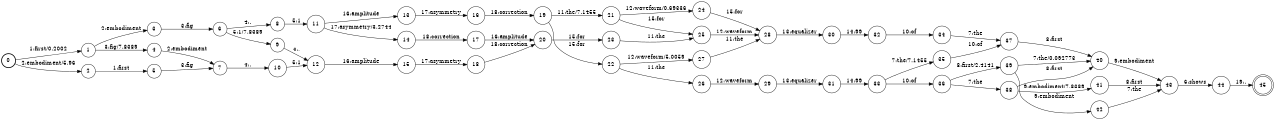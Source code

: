 digraph FST {
rankdir = LR;
size = "8.5,11";
label = "";
center = 1;
orientation = Portrait;
ranksep = "0.4";
nodesep = "0.25";
0 [label = "0", shape = circle, style = bold, fontsize = 14]
	0 -> 1 [label = "1:first/0.2002", fontsize = 14];
	0 -> 2 [label = "2:embodiment/5.96", fontsize = 14];
1 [label = "1", shape = circle, style = solid, fontsize = 14]
	1 -> 3 [label = "2:embodiment", fontsize = 14];
	1 -> 4 [label = "3:fig/7.8389", fontsize = 14];
2 [label = "2", shape = circle, style = solid, fontsize = 14]
	2 -> 5 [label = "1:first", fontsize = 14];
3 [label = "3", shape = circle, style = solid, fontsize = 14]
	3 -> 6 [label = "3:fig", fontsize = 14];
4 [label = "4", shape = circle, style = solid, fontsize = 14]
	4 -> 7 [label = "2:embodiment", fontsize = 14];
5 [label = "5", shape = circle, style = solid, fontsize = 14]
	5 -> 7 [label = "3:fig", fontsize = 14];
6 [label = "6", shape = circle, style = solid, fontsize = 14]
	6 -> 8 [label = "4:.", fontsize = 14];
	6 -> 9 [label = "5:1/7.8389", fontsize = 14];
7 [label = "7", shape = circle, style = solid, fontsize = 14]
	7 -> 10 [label = "4:.", fontsize = 14];
8 [label = "8", shape = circle, style = solid, fontsize = 14]
	8 -> 11 [label = "5:1", fontsize = 14];
9 [label = "9", shape = circle, style = solid, fontsize = 14]
	9 -> 12 [label = "4:.", fontsize = 14];
10 [label = "10", shape = circle, style = solid, fontsize = 14]
	10 -> 12 [label = "5:1", fontsize = 14];
11 [label = "11", shape = circle, style = solid, fontsize = 14]
	11 -> 13 [label = "16:amplitude", fontsize = 14];
	11 -> 14 [label = "17:asymmetry/3.2744", fontsize = 14];
12 [label = "12", shape = circle, style = solid, fontsize = 14]
	12 -> 15 [label = "16:amplitude", fontsize = 14];
13 [label = "13", shape = circle, style = solid, fontsize = 14]
	13 -> 16 [label = "17:asymmetry", fontsize = 14];
14 [label = "14", shape = circle, style = solid, fontsize = 14]
	14 -> 17 [label = "18:correction", fontsize = 14];
15 [label = "15", shape = circle, style = solid, fontsize = 14]
	15 -> 18 [label = "17:asymmetry", fontsize = 14];
16 [label = "16", shape = circle, style = solid, fontsize = 14]
	16 -> 19 [label = "18:correction", fontsize = 14];
17 [label = "17", shape = circle, style = solid, fontsize = 14]
	17 -> 20 [label = "16:amplitude", fontsize = 14];
18 [label = "18", shape = circle, style = solid, fontsize = 14]
	18 -> 20 [label = "18:correction", fontsize = 14];
19 [label = "19", shape = circle, style = solid, fontsize = 14]
	19 -> 21 [label = "11:the/7.1455", fontsize = 14];
	19 -> 22 [label = "15:for", fontsize = 14];
20 [label = "20", shape = circle, style = solid, fontsize = 14]
	20 -> 23 [label = "15:for", fontsize = 14];
21 [label = "21", shape = circle, style = solid, fontsize = 14]
	21 -> 24 [label = "12:waveform/0.69336", fontsize = 14];
	21 -> 25 [label = "15:for", fontsize = 14];
22 [label = "22", shape = circle, style = solid, fontsize = 14]
	22 -> 26 [label = "11:the", fontsize = 14];
	22 -> 27 [label = "12:waveform/5.0059", fontsize = 14];
23 [label = "23", shape = circle, style = solid, fontsize = 14]
	23 -> 25 [label = "11:the", fontsize = 14];
24 [label = "24", shape = circle, style = solid, fontsize = 14]
	24 -> 28 [label = "15:for", fontsize = 14];
25 [label = "25", shape = circle, style = solid, fontsize = 14]
	25 -> 28 [label = "12:waveform", fontsize = 14];
26 [label = "26", shape = circle, style = solid, fontsize = 14]
	26 -> 29 [label = "12:waveform", fontsize = 14];
27 [label = "27", shape = circle, style = solid, fontsize = 14]
	27 -> 28 [label = "11:the", fontsize = 14];
28 [label = "28", shape = circle, style = solid, fontsize = 14]
	28 -> 30 [label = "13:equalizer", fontsize = 14];
29 [label = "29", shape = circle, style = solid, fontsize = 14]
	29 -> 31 [label = "13:equalizer", fontsize = 14];
30 [label = "30", shape = circle, style = solid, fontsize = 14]
	30 -> 32 [label = "14:99", fontsize = 14];
31 [label = "31", shape = circle, style = solid, fontsize = 14]
	31 -> 33 [label = "14:99", fontsize = 14];
32 [label = "32", shape = circle, style = solid, fontsize = 14]
	32 -> 34 [label = "10:of", fontsize = 14];
33 [label = "33", shape = circle, style = solid, fontsize = 14]
	33 -> 36 [label = "10:of", fontsize = 14];
	33 -> 35 [label = "7:the/7.1455", fontsize = 14];
34 [label = "34", shape = circle, style = solid, fontsize = 14]
	34 -> 37 [label = "7:the", fontsize = 14];
35 [label = "35", shape = circle, style = solid, fontsize = 14]
	35 -> 37 [label = "10:of", fontsize = 14];
36 [label = "36", shape = circle, style = solid, fontsize = 14]
	36 -> 39 [label = "8:first/2.4141", fontsize = 14];
	36 -> 38 [label = "7:the", fontsize = 14];
37 [label = "37", shape = circle, style = solid, fontsize = 14]
	37 -> 40 [label = "8:first", fontsize = 14];
38 [label = "38", shape = circle, style = solid, fontsize = 14]
	38 -> 40 [label = "8:first", fontsize = 14];
	38 -> 41 [label = "9:embodiment/7.8389", fontsize = 14];
39 [label = "39", shape = circle, style = solid, fontsize = 14]
	39 -> 42 [label = "9:embodiment", fontsize = 14];
	39 -> 40 [label = "7:the/0.092773", fontsize = 14];
40 [label = "40", shape = circle, style = solid, fontsize = 14]
	40 -> 43 [label = "9:embodiment", fontsize = 14];
41 [label = "41", shape = circle, style = solid, fontsize = 14]
	41 -> 43 [label = "8:first", fontsize = 14];
42 [label = "42", shape = circle, style = solid, fontsize = 14]
	42 -> 43 [label = "7:the", fontsize = 14];
43 [label = "43", shape = circle, style = solid, fontsize = 14]
	43 -> 44 [label = "6:shows", fontsize = 14];
44 [label = "44", shape = circle, style = solid, fontsize = 14]
	44 -> 45 [label = "19:.", fontsize = 14];
45 [label = "45", shape = doublecircle, style = solid, fontsize = 14]
}
